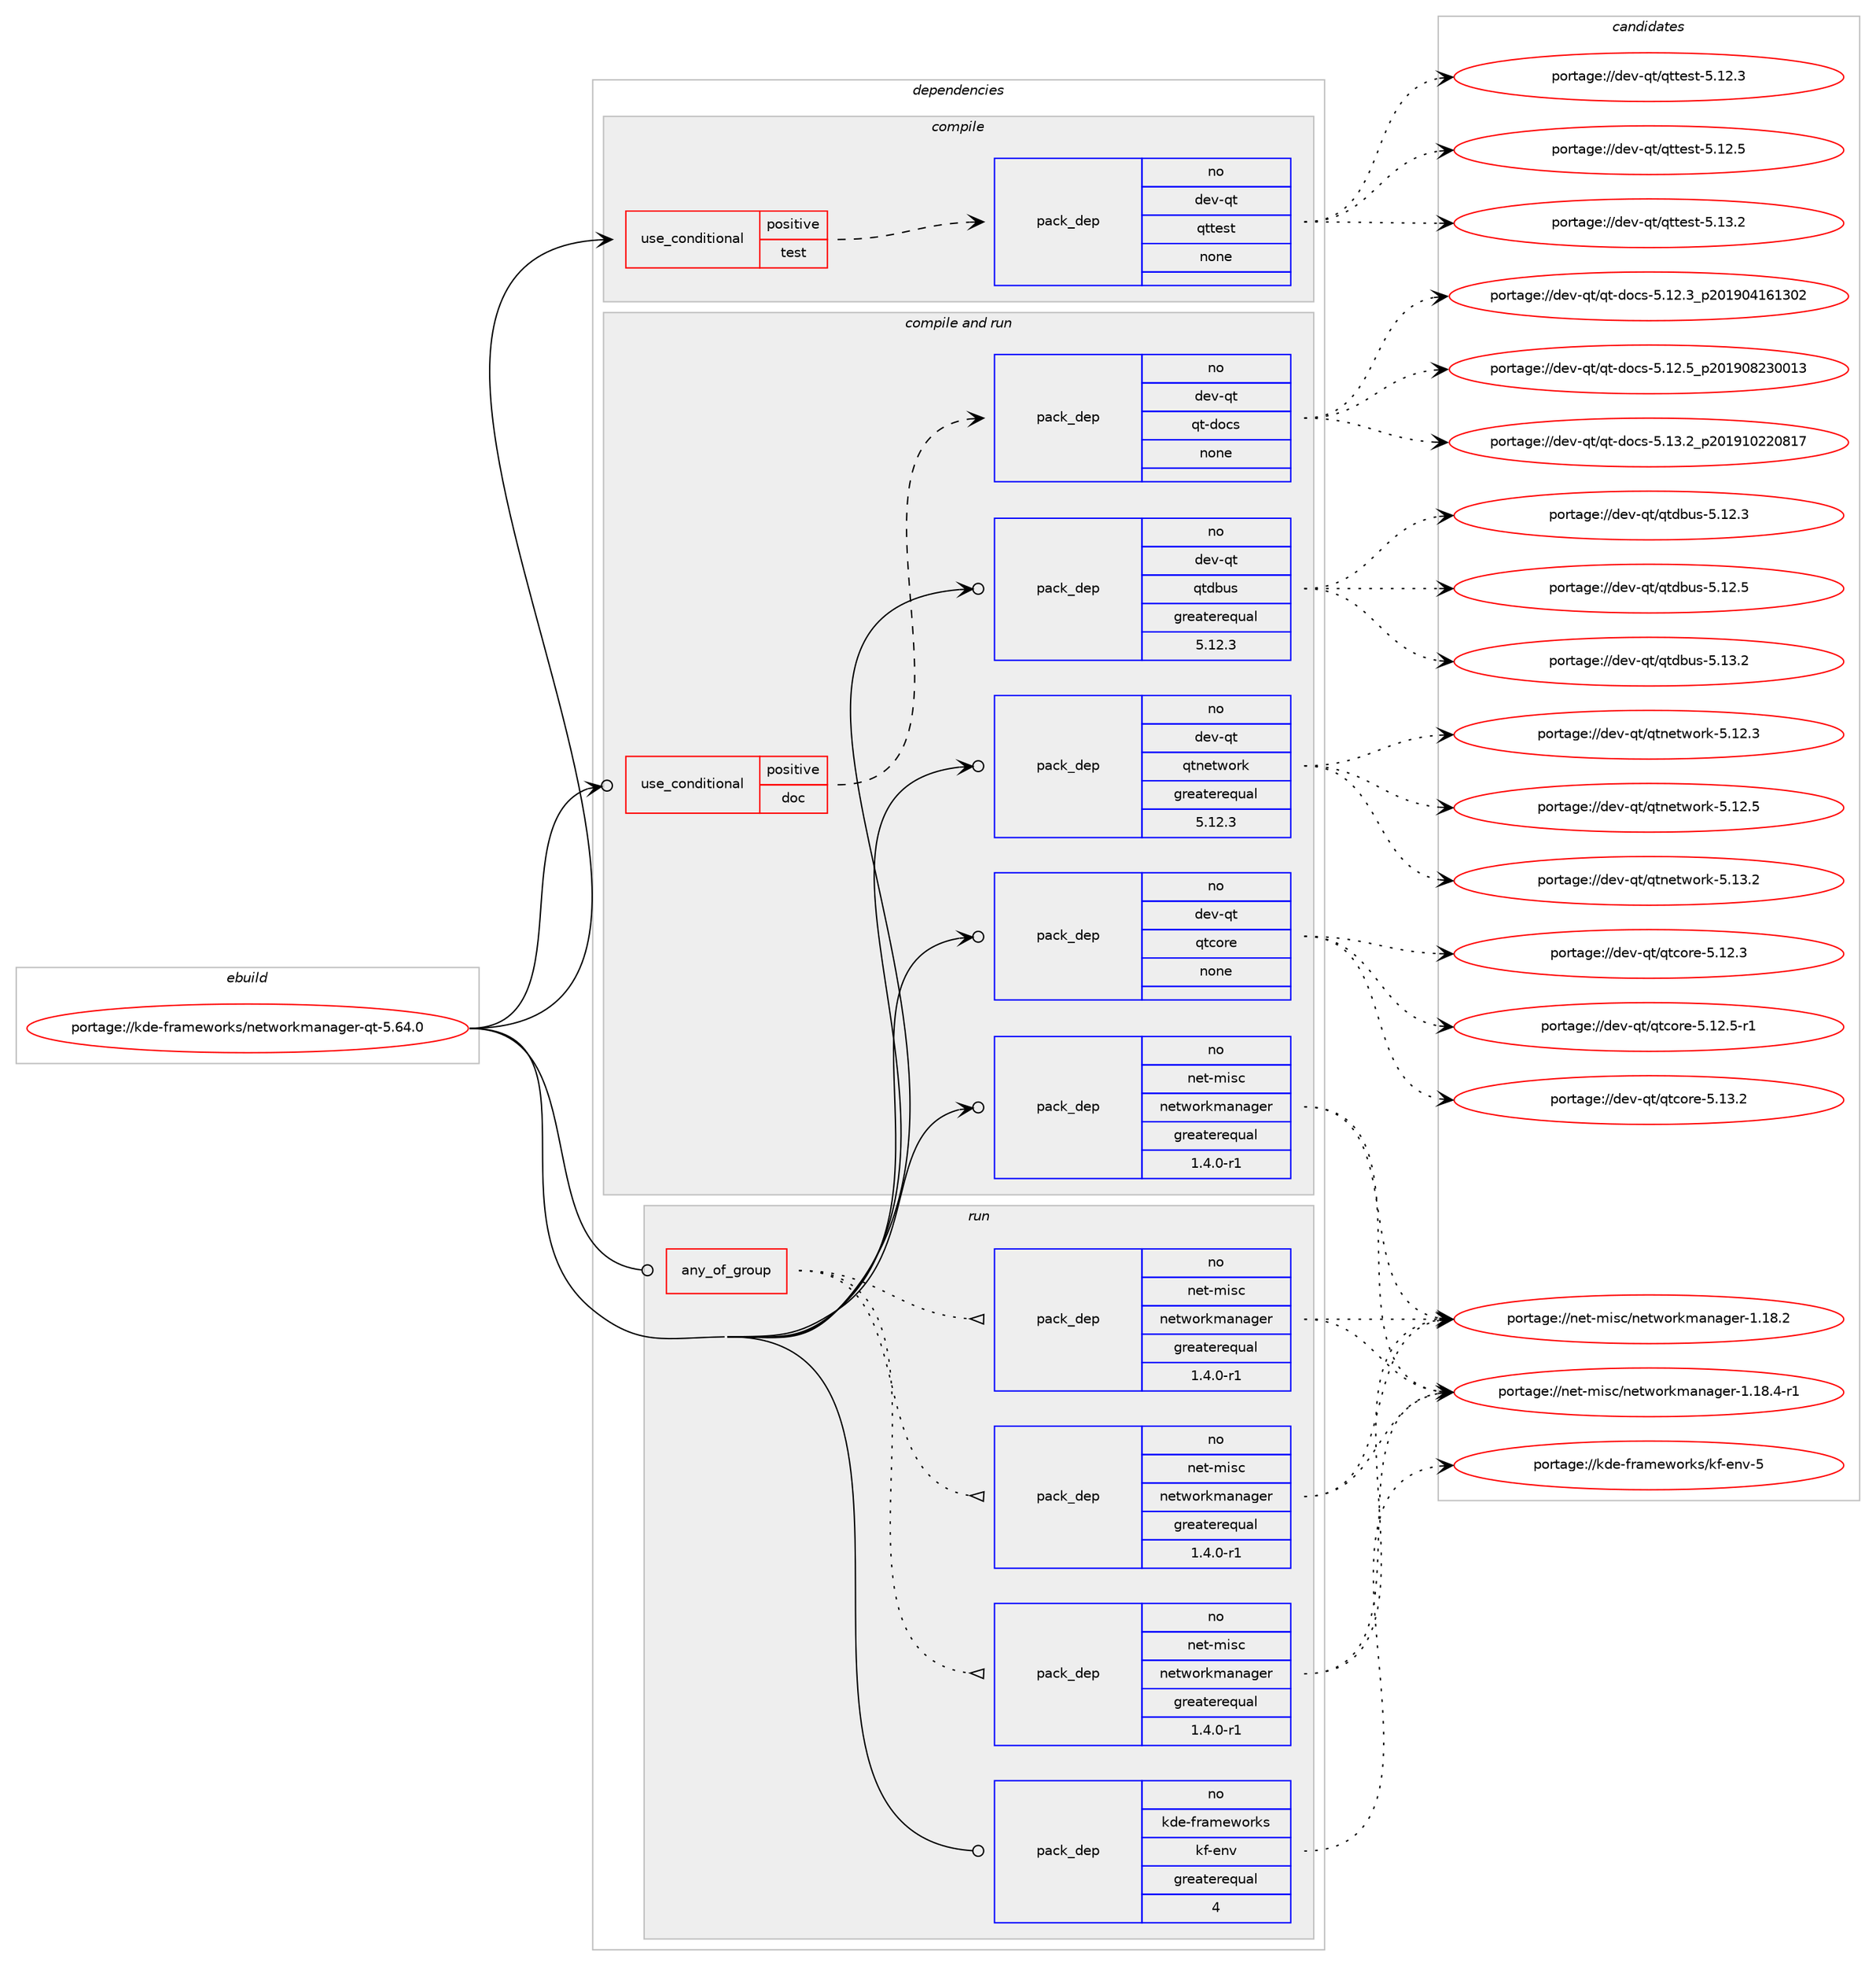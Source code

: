 digraph prolog {

# *************
# Graph options
# *************

newrank=true;
concentrate=true;
compound=true;
graph [rankdir=LR,fontname=Helvetica,fontsize=10,ranksep=1.5];#, ranksep=2.5, nodesep=0.2];
edge  [arrowhead=vee];
node  [fontname=Helvetica,fontsize=10];

# **********
# The ebuild
# **********

subgraph cluster_leftcol {
color=gray;
rank=same;
label=<<i>ebuild</i>>;
id [label="portage://kde-frameworks/networkmanager-qt-5.64.0", color=red, width=4, href="../kde-frameworks/networkmanager-qt-5.64.0.svg"];
}

# ****************
# The dependencies
# ****************

subgraph cluster_midcol {
color=gray;
label=<<i>dependencies</i>>;
subgraph cluster_compile {
fillcolor="#eeeeee";
style=filled;
label=<<i>compile</i>>;
subgraph cond75982 {
dependency299292 [label=<<TABLE BORDER="0" CELLBORDER="1" CELLSPACING="0" CELLPADDING="4"><TR><TD ROWSPAN="3" CELLPADDING="10">use_conditional</TD></TR><TR><TD>positive</TD></TR><TR><TD>test</TD></TR></TABLE>>, shape=none, color=red];
subgraph pack218607 {
dependency299293 [label=<<TABLE BORDER="0" CELLBORDER="1" CELLSPACING="0" CELLPADDING="4" WIDTH="220"><TR><TD ROWSPAN="6" CELLPADDING="30">pack_dep</TD></TR><TR><TD WIDTH="110">no</TD></TR><TR><TD>dev-qt</TD></TR><TR><TD>qttest</TD></TR><TR><TD>none</TD></TR><TR><TD></TD></TR></TABLE>>, shape=none, color=blue];
}
dependency299292:e -> dependency299293:w [weight=20,style="dashed",arrowhead="vee"];
}
id:e -> dependency299292:w [weight=20,style="solid",arrowhead="vee"];
}
subgraph cluster_compileandrun {
fillcolor="#eeeeee";
style=filled;
label=<<i>compile and run</i>>;
subgraph cond75983 {
dependency299294 [label=<<TABLE BORDER="0" CELLBORDER="1" CELLSPACING="0" CELLPADDING="4"><TR><TD ROWSPAN="3" CELLPADDING="10">use_conditional</TD></TR><TR><TD>positive</TD></TR><TR><TD>doc</TD></TR></TABLE>>, shape=none, color=red];
subgraph pack218608 {
dependency299295 [label=<<TABLE BORDER="0" CELLBORDER="1" CELLSPACING="0" CELLPADDING="4" WIDTH="220"><TR><TD ROWSPAN="6" CELLPADDING="30">pack_dep</TD></TR><TR><TD WIDTH="110">no</TD></TR><TR><TD>dev-qt</TD></TR><TR><TD>qt-docs</TD></TR><TR><TD>none</TD></TR><TR><TD></TD></TR></TABLE>>, shape=none, color=blue];
}
dependency299294:e -> dependency299295:w [weight=20,style="dashed",arrowhead="vee"];
}
id:e -> dependency299294:w [weight=20,style="solid",arrowhead="odotvee"];
subgraph pack218609 {
dependency299296 [label=<<TABLE BORDER="0" CELLBORDER="1" CELLSPACING="0" CELLPADDING="4" WIDTH="220"><TR><TD ROWSPAN="6" CELLPADDING="30">pack_dep</TD></TR><TR><TD WIDTH="110">no</TD></TR><TR><TD>dev-qt</TD></TR><TR><TD>qtcore</TD></TR><TR><TD>none</TD></TR><TR><TD></TD></TR></TABLE>>, shape=none, color=blue];
}
id:e -> dependency299296:w [weight=20,style="solid",arrowhead="odotvee"];
subgraph pack218610 {
dependency299297 [label=<<TABLE BORDER="0" CELLBORDER="1" CELLSPACING="0" CELLPADDING="4" WIDTH="220"><TR><TD ROWSPAN="6" CELLPADDING="30">pack_dep</TD></TR><TR><TD WIDTH="110">no</TD></TR><TR><TD>dev-qt</TD></TR><TR><TD>qtdbus</TD></TR><TR><TD>greaterequal</TD></TR><TR><TD>5.12.3</TD></TR></TABLE>>, shape=none, color=blue];
}
id:e -> dependency299297:w [weight=20,style="solid",arrowhead="odotvee"];
subgraph pack218611 {
dependency299298 [label=<<TABLE BORDER="0" CELLBORDER="1" CELLSPACING="0" CELLPADDING="4" WIDTH="220"><TR><TD ROWSPAN="6" CELLPADDING="30">pack_dep</TD></TR><TR><TD WIDTH="110">no</TD></TR><TR><TD>dev-qt</TD></TR><TR><TD>qtnetwork</TD></TR><TR><TD>greaterequal</TD></TR><TR><TD>5.12.3</TD></TR></TABLE>>, shape=none, color=blue];
}
id:e -> dependency299298:w [weight=20,style="solid",arrowhead="odotvee"];
subgraph pack218612 {
dependency299299 [label=<<TABLE BORDER="0" CELLBORDER="1" CELLSPACING="0" CELLPADDING="4" WIDTH="220"><TR><TD ROWSPAN="6" CELLPADDING="30">pack_dep</TD></TR><TR><TD WIDTH="110">no</TD></TR><TR><TD>net-misc</TD></TR><TR><TD>networkmanager</TD></TR><TR><TD>greaterequal</TD></TR><TR><TD>1.4.0-r1</TD></TR></TABLE>>, shape=none, color=blue];
}
id:e -> dependency299299:w [weight=20,style="solid",arrowhead="odotvee"];
}
subgraph cluster_run {
fillcolor="#eeeeee";
style=filled;
label=<<i>run</i>>;
subgraph any4597 {
dependency299300 [label=<<TABLE BORDER="0" CELLBORDER="1" CELLSPACING="0" CELLPADDING="4"><TR><TD CELLPADDING="10">any_of_group</TD></TR></TABLE>>, shape=none, color=red];subgraph pack218613 {
dependency299301 [label=<<TABLE BORDER="0" CELLBORDER="1" CELLSPACING="0" CELLPADDING="4" WIDTH="220"><TR><TD ROWSPAN="6" CELLPADDING="30">pack_dep</TD></TR><TR><TD WIDTH="110">no</TD></TR><TR><TD>net-misc</TD></TR><TR><TD>networkmanager</TD></TR><TR><TD>greaterequal</TD></TR><TR><TD>1.4.0-r1</TD></TR></TABLE>>, shape=none, color=blue];
}
dependency299300:e -> dependency299301:w [weight=20,style="dotted",arrowhead="oinv"];
subgraph pack218614 {
dependency299302 [label=<<TABLE BORDER="0" CELLBORDER="1" CELLSPACING="0" CELLPADDING="4" WIDTH="220"><TR><TD ROWSPAN="6" CELLPADDING="30">pack_dep</TD></TR><TR><TD WIDTH="110">no</TD></TR><TR><TD>net-misc</TD></TR><TR><TD>networkmanager</TD></TR><TR><TD>greaterequal</TD></TR><TR><TD>1.4.0-r1</TD></TR></TABLE>>, shape=none, color=blue];
}
dependency299300:e -> dependency299302:w [weight=20,style="dotted",arrowhead="oinv"];
subgraph pack218615 {
dependency299303 [label=<<TABLE BORDER="0" CELLBORDER="1" CELLSPACING="0" CELLPADDING="4" WIDTH="220"><TR><TD ROWSPAN="6" CELLPADDING="30">pack_dep</TD></TR><TR><TD WIDTH="110">no</TD></TR><TR><TD>net-misc</TD></TR><TR><TD>networkmanager</TD></TR><TR><TD>greaterequal</TD></TR><TR><TD>1.4.0-r1</TD></TR></TABLE>>, shape=none, color=blue];
}
dependency299300:e -> dependency299303:w [weight=20,style="dotted",arrowhead="oinv"];
}
id:e -> dependency299300:w [weight=20,style="solid",arrowhead="odot"];
subgraph pack218616 {
dependency299304 [label=<<TABLE BORDER="0" CELLBORDER="1" CELLSPACING="0" CELLPADDING="4" WIDTH="220"><TR><TD ROWSPAN="6" CELLPADDING="30">pack_dep</TD></TR><TR><TD WIDTH="110">no</TD></TR><TR><TD>kde-frameworks</TD></TR><TR><TD>kf-env</TD></TR><TR><TD>greaterequal</TD></TR><TR><TD>4</TD></TR></TABLE>>, shape=none, color=blue];
}
id:e -> dependency299304:w [weight=20,style="solid",arrowhead="odot"];
}
}

# **************
# The candidates
# **************

subgraph cluster_choices {
rank=same;
color=gray;
label=<<i>candidates</i>>;

subgraph choice218607 {
color=black;
nodesep=1;
choiceportage100101118451131164711311611610111511645534649504651 [label="portage://dev-qt/qttest-5.12.3", color=red, width=4,href="../dev-qt/qttest-5.12.3.svg"];
choiceportage100101118451131164711311611610111511645534649504653 [label="portage://dev-qt/qttest-5.12.5", color=red, width=4,href="../dev-qt/qttest-5.12.5.svg"];
choiceportage100101118451131164711311611610111511645534649514650 [label="portage://dev-qt/qttest-5.13.2", color=red, width=4,href="../dev-qt/qttest-5.13.2.svg"];
dependency299293:e -> choiceportage100101118451131164711311611610111511645534649504651:w [style=dotted,weight="100"];
dependency299293:e -> choiceportage100101118451131164711311611610111511645534649504653:w [style=dotted,weight="100"];
dependency299293:e -> choiceportage100101118451131164711311611610111511645534649514650:w [style=dotted,weight="100"];
}
subgraph choice218608 {
color=black;
nodesep=1;
choiceportage100101118451131164711311645100111991154553464950465195112504849574852495449514850 [label="portage://dev-qt/qt-docs-5.12.3_p201904161302", color=red, width=4,href="../dev-qt/qt-docs-5.12.3_p201904161302.svg"];
choiceportage100101118451131164711311645100111991154553464950465395112504849574856505148484951 [label="portage://dev-qt/qt-docs-5.12.5_p201908230013", color=red, width=4,href="../dev-qt/qt-docs-5.12.5_p201908230013.svg"];
choiceportage100101118451131164711311645100111991154553464951465095112504849574948505048564955 [label="portage://dev-qt/qt-docs-5.13.2_p201910220817", color=red, width=4,href="../dev-qt/qt-docs-5.13.2_p201910220817.svg"];
dependency299295:e -> choiceportage100101118451131164711311645100111991154553464950465195112504849574852495449514850:w [style=dotted,weight="100"];
dependency299295:e -> choiceportage100101118451131164711311645100111991154553464950465395112504849574856505148484951:w [style=dotted,weight="100"];
dependency299295:e -> choiceportage100101118451131164711311645100111991154553464951465095112504849574948505048564955:w [style=dotted,weight="100"];
}
subgraph choice218609 {
color=black;
nodesep=1;
choiceportage10010111845113116471131169911111410145534649504651 [label="portage://dev-qt/qtcore-5.12.3", color=red, width=4,href="../dev-qt/qtcore-5.12.3.svg"];
choiceportage100101118451131164711311699111114101455346495046534511449 [label="portage://dev-qt/qtcore-5.12.5-r1", color=red, width=4,href="../dev-qt/qtcore-5.12.5-r1.svg"];
choiceportage10010111845113116471131169911111410145534649514650 [label="portage://dev-qt/qtcore-5.13.2", color=red, width=4,href="../dev-qt/qtcore-5.13.2.svg"];
dependency299296:e -> choiceportage10010111845113116471131169911111410145534649504651:w [style=dotted,weight="100"];
dependency299296:e -> choiceportage100101118451131164711311699111114101455346495046534511449:w [style=dotted,weight="100"];
dependency299296:e -> choiceportage10010111845113116471131169911111410145534649514650:w [style=dotted,weight="100"];
}
subgraph choice218610 {
color=black;
nodesep=1;
choiceportage10010111845113116471131161009811711545534649504651 [label="portage://dev-qt/qtdbus-5.12.3", color=red, width=4,href="../dev-qt/qtdbus-5.12.3.svg"];
choiceportage10010111845113116471131161009811711545534649504653 [label="portage://dev-qt/qtdbus-5.12.5", color=red, width=4,href="../dev-qt/qtdbus-5.12.5.svg"];
choiceportage10010111845113116471131161009811711545534649514650 [label="portage://dev-qt/qtdbus-5.13.2", color=red, width=4,href="../dev-qt/qtdbus-5.13.2.svg"];
dependency299297:e -> choiceportage10010111845113116471131161009811711545534649504651:w [style=dotted,weight="100"];
dependency299297:e -> choiceportage10010111845113116471131161009811711545534649504653:w [style=dotted,weight="100"];
dependency299297:e -> choiceportage10010111845113116471131161009811711545534649514650:w [style=dotted,weight="100"];
}
subgraph choice218611 {
color=black;
nodesep=1;
choiceportage100101118451131164711311611010111611911111410745534649504651 [label="portage://dev-qt/qtnetwork-5.12.3", color=red, width=4,href="../dev-qt/qtnetwork-5.12.3.svg"];
choiceportage100101118451131164711311611010111611911111410745534649504653 [label="portage://dev-qt/qtnetwork-5.12.5", color=red, width=4,href="../dev-qt/qtnetwork-5.12.5.svg"];
choiceportage100101118451131164711311611010111611911111410745534649514650 [label="portage://dev-qt/qtnetwork-5.13.2", color=red, width=4,href="../dev-qt/qtnetwork-5.13.2.svg"];
dependency299298:e -> choiceportage100101118451131164711311611010111611911111410745534649504651:w [style=dotted,weight="100"];
dependency299298:e -> choiceportage100101118451131164711311611010111611911111410745534649504653:w [style=dotted,weight="100"];
dependency299298:e -> choiceportage100101118451131164711311611010111611911111410745534649514650:w [style=dotted,weight="100"];
}
subgraph choice218612 {
color=black;
nodesep=1;
choiceportage110101116451091051159947110101116119111114107109971109710310111445494649564650 [label="portage://net-misc/networkmanager-1.18.2", color=red, width=4,href="../net-misc/networkmanager-1.18.2.svg"];
choiceportage1101011164510910511599471101011161191111141071099711097103101114454946495646524511449 [label="portage://net-misc/networkmanager-1.18.4-r1", color=red, width=4,href="../net-misc/networkmanager-1.18.4-r1.svg"];
dependency299299:e -> choiceportage110101116451091051159947110101116119111114107109971109710310111445494649564650:w [style=dotted,weight="100"];
dependency299299:e -> choiceportage1101011164510910511599471101011161191111141071099711097103101114454946495646524511449:w [style=dotted,weight="100"];
}
subgraph choice218613 {
color=black;
nodesep=1;
choiceportage110101116451091051159947110101116119111114107109971109710310111445494649564650 [label="portage://net-misc/networkmanager-1.18.2", color=red, width=4,href="../net-misc/networkmanager-1.18.2.svg"];
choiceportage1101011164510910511599471101011161191111141071099711097103101114454946495646524511449 [label="portage://net-misc/networkmanager-1.18.4-r1", color=red, width=4,href="../net-misc/networkmanager-1.18.4-r1.svg"];
dependency299301:e -> choiceportage110101116451091051159947110101116119111114107109971109710310111445494649564650:w [style=dotted,weight="100"];
dependency299301:e -> choiceportage1101011164510910511599471101011161191111141071099711097103101114454946495646524511449:w [style=dotted,weight="100"];
}
subgraph choice218614 {
color=black;
nodesep=1;
choiceportage110101116451091051159947110101116119111114107109971109710310111445494649564650 [label="portage://net-misc/networkmanager-1.18.2", color=red, width=4,href="../net-misc/networkmanager-1.18.2.svg"];
choiceportage1101011164510910511599471101011161191111141071099711097103101114454946495646524511449 [label="portage://net-misc/networkmanager-1.18.4-r1", color=red, width=4,href="../net-misc/networkmanager-1.18.4-r1.svg"];
dependency299302:e -> choiceportage110101116451091051159947110101116119111114107109971109710310111445494649564650:w [style=dotted,weight="100"];
dependency299302:e -> choiceportage1101011164510910511599471101011161191111141071099711097103101114454946495646524511449:w [style=dotted,weight="100"];
}
subgraph choice218615 {
color=black;
nodesep=1;
choiceportage110101116451091051159947110101116119111114107109971109710310111445494649564650 [label="portage://net-misc/networkmanager-1.18.2", color=red, width=4,href="../net-misc/networkmanager-1.18.2.svg"];
choiceportage1101011164510910511599471101011161191111141071099711097103101114454946495646524511449 [label="portage://net-misc/networkmanager-1.18.4-r1", color=red, width=4,href="../net-misc/networkmanager-1.18.4-r1.svg"];
dependency299303:e -> choiceportage110101116451091051159947110101116119111114107109971109710310111445494649564650:w [style=dotted,weight="100"];
dependency299303:e -> choiceportage1101011164510910511599471101011161191111141071099711097103101114454946495646524511449:w [style=dotted,weight="100"];
}
subgraph choice218616 {
color=black;
nodesep=1;
choiceportage107100101451021149710910111911111410711547107102451011101184553 [label="portage://kde-frameworks/kf-env-5", color=red, width=4,href="../kde-frameworks/kf-env-5.svg"];
dependency299304:e -> choiceportage107100101451021149710910111911111410711547107102451011101184553:w [style=dotted,weight="100"];
}
}

}
